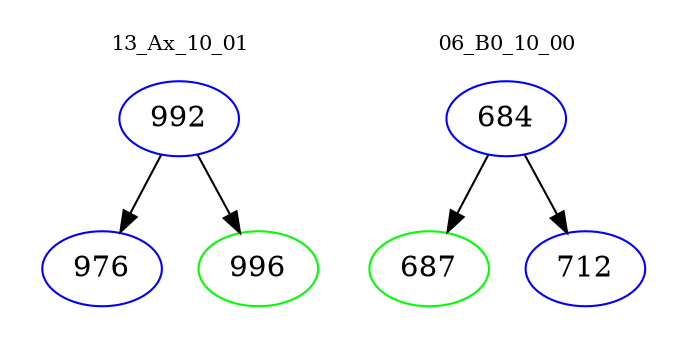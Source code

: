 digraph{
subgraph cluster_0 {
color = white
label = "13_Ax_10_01";
fontsize=10;
T0_992 [label="992", color="blue"]
T0_992 -> T0_976 [color="black"]
T0_976 [label="976", color="blue"]
T0_992 -> T0_996 [color="black"]
T0_996 [label="996", color="green"]
}
subgraph cluster_1 {
color = white
label = "06_B0_10_00";
fontsize=10;
T1_684 [label="684", color="blue"]
T1_684 -> T1_687 [color="black"]
T1_687 [label="687", color="green"]
T1_684 -> T1_712 [color="black"]
T1_712 [label="712", color="blue"]
}
}
